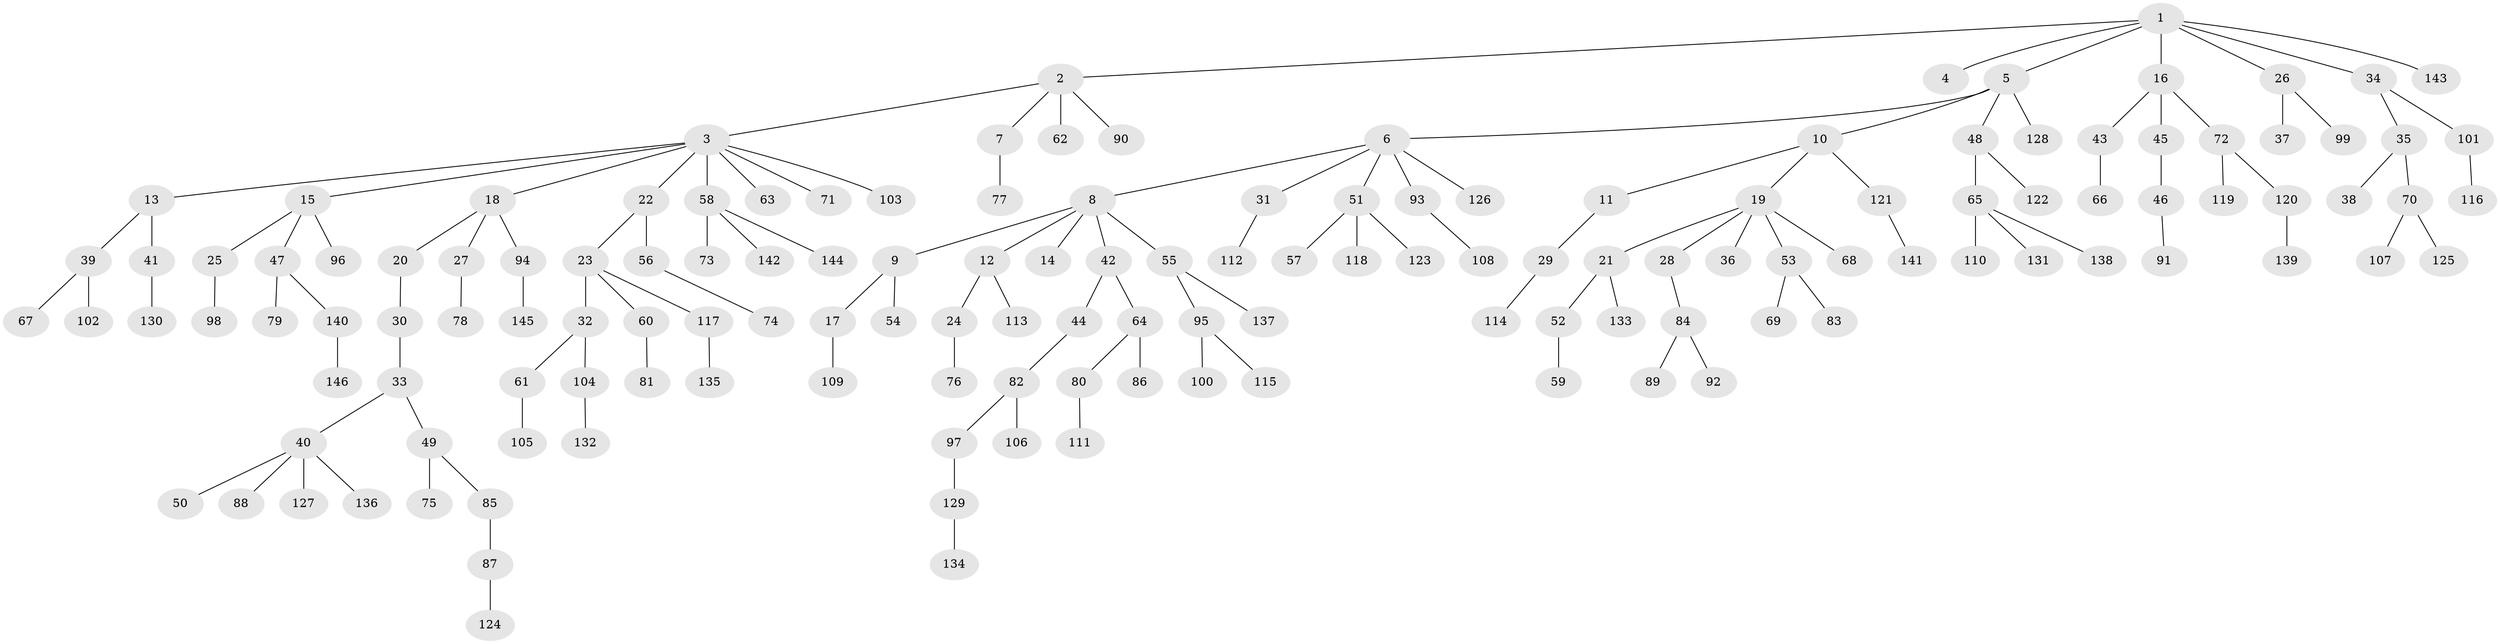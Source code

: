 // Generated by graph-tools (version 1.1) at 2025/26/03/09/25 03:26:25]
// undirected, 146 vertices, 145 edges
graph export_dot {
graph [start="1"]
  node [color=gray90,style=filled];
  1;
  2;
  3;
  4;
  5;
  6;
  7;
  8;
  9;
  10;
  11;
  12;
  13;
  14;
  15;
  16;
  17;
  18;
  19;
  20;
  21;
  22;
  23;
  24;
  25;
  26;
  27;
  28;
  29;
  30;
  31;
  32;
  33;
  34;
  35;
  36;
  37;
  38;
  39;
  40;
  41;
  42;
  43;
  44;
  45;
  46;
  47;
  48;
  49;
  50;
  51;
  52;
  53;
  54;
  55;
  56;
  57;
  58;
  59;
  60;
  61;
  62;
  63;
  64;
  65;
  66;
  67;
  68;
  69;
  70;
  71;
  72;
  73;
  74;
  75;
  76;
  77;
  78;
  79;
  80;
  81;
  82;
  83;
  84;
  85;
  86;
  87;
  88;
  89;
  90;
  91;
  92;
  93;
  94;
  95;
  96;
  97;
  98;
  99;
  100;
  101;
  102;
  103;
  104;
  105;
  106;
  107;
  108;
  109;
  110;
  111;
  112;
  113;
  114;
  115;
  116;
  117;
  118;
  119;
  120;
  121;
  122;
  123;
  124;
  125;
  126;
  127;
  128;
  129;
  130;
  131;
  132;
  133;
  134;
  135;
  136;
  137;
  138;
  139;
  140;
  141;
  142;
  143;
  144;
  145;
  146;
  1 -- 2;
  1 -- 4;
  1 -- 5;
  1 -- 16;
  1 -- 26;
  1 -- 34;
  1 -- 143;
  2 -- 3;
  2 -- 7;
  2 -- 62;
  2 -- 90;
  3 -- 13;
  3 -- 15;
  3 -- 18;
  3 -- 22;
  3 -- 58;
  3 -- 63;
  3 -- 71;
  3 -- 103;
  5 -- 6;
  5 -- 10;
  5 -- 48;
  5 -- 128;
  6 -- 8;
  6 -- 31;
  6 -- 51;
  6 -- 93;
  6 -- 126;
  7 -- 77;
  8 -- 9;
  8 -- 12;
  8 -- 14;
  8 -- 42;
  8 -- 55;
  9 -- 17;
  9 -- 54;
  10 -- 11;
  10 -- 19;
  10 -- 121;
  11 -- 29;
  12 -- 24;
  12 -- 113;
  13 -- 39;
  13 -- 41;
  15 -- 25;
  15 -- 47;
  15 -- 96;
  16 -- 43;
  16 -- 45;
  16 -- 72;
  17 -- 109;
  18 -- 20;
  18 -- 27;
  18 -- 94;
  19 -- 21;
  19 -- 28;
  19 -- 36;
  19 -- 53;
  19 -- 68;
  20 -- 30;
  21 -- 52;
  21 -- 133;
  22 -- 23;
  22 -- 56;
  23 -- 32;
  23 -- 60;
  23 -- 117;
  24 -- 76;
  25 -- 98;
  26 -- 37;
  26 -- 99;
  27 -- 78;
  28 -- 84;
  29 -- 114;
  30 -- 33;
  31 -- 112;
  32 -- 61;
  32 -- 104;
  33 -- 40;
  33 -- 49;
  34 -- 35;
  34 -- 101;
  35 -- 38;
  35 -- 70;
  39 -- 67;
  39 -- 102;
  40 -- 50;
  40 -- 88;
  40 -- 127;
  40 -- 136;
  41 -- 130;
  42 -- 44;
  42 -- 64;
  43 -- 66;
  44 -- 82;
  45 -- 46;
  46 -- 91;
  47 -- 79;
  47 -- 140;
  48 -- 65;
  48 -- 122;
  49 -- 75;
  49 -- 85;
  51 -- 57;
  51 -- 118;
  51 -- 123;
  52 -- 59;
  53 -- 69;
  53 -- 83;
  55 -- 95;
  55 -- 137;
  56 -- 74;
  58 -- 73;
  58 -- 142;
  58 -- 144;
  60 -- 81;
  61 -- 105;
  64 -- 80;
  64 -- 86;
  65 -- 110;
  65 -- 131;
  65 -- 138;
  70 -- 107;
  70 -- 125;
  72 -- 119;
  72 -- 120;
  80 -- 111;
  82 -- 97;
  82 -- 106;
  84 -- 89;
  84 -- 92;
  85 -- 87;
  87 -- 124;
  93 -- 108;
  94 -- 145;
  95 -- 100;
  95 -- 115;
  97 -- 129;
  101 -- 116;
  104 -- 132;
  117 -- 135;
  120 -- 139;
  121 -- 141;
  129 -- 134;
  140 -- 146;
}
